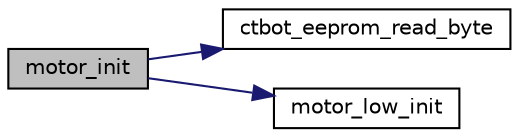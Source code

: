 digraph G
{
  edge [fontname="Helvetica",fontsize="10",labelfontname="Helvetica",labelfontsize="10"];
  node [fontname="Helvetica",fontsize="10",shape=record];
  rankdir="LR";
  Node1 [label="motor_init",height=0.2,width=0.4,color="black", fillcolor="grey75", style="filled" fontcolor="black"];
  Node1 -> Node2 [color="midnightblue",fontsize="10",style="solid",fontname="Helvetica"];
  Node2 [label="ctbot_eeprom_read_byte",height=0.2,width=0.4,color="black", fillcolor="white", style="filled",URL="$eeprom__pc_8c.html#a77ca3a10517b6fb65f814edb8fc109bd"];
  Node1 -> Node3 [color="midnightblue",fontsize="10",style="solid",fontname="Helvetica"];
  Node3 [label="motor_low_init",height=0.2,width=0.4,color="black", fillcolor="white", style="filled",URL="$motor-low_8h.html#aa757a45f2c6ae11e9fab13010d9ac432"];
}
